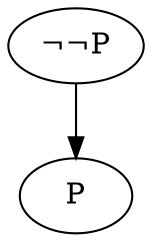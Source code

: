 digraph {
    a [label="¬¬P"];
    b [label="P"];
    a -> b;
}

digraph {
    a [label="P ∧ Q"];
    b [label="P"];
    c [label="Q"];
    a -> b; b -> c;
}

digraph {
    a [label="¬(P ∧ Q)"];
    b [label="¬P"];
    c [label="¬Q"];
    a -> b; a -> c;
}

digraph {
    a [label="P ∨ Q"];
    b [label="P"];
    c [label="Q"];
    a -> b; a -> c;
}

digraph {
    a [label="¬(P ∨ Q)"];
    b [label="¬P"];
    c [label="¬Q"];
    a -> b; b -> c;
}

digraph {
    a [label="P ⊃ Q"];
    b [label="¬P"];
    c [label="Q"];
    a -> b; a -> c;
}

digraph {
    a [label="¬(P ⊃ Q)"];
    b [label="P"];
    c [label="¬Q"];
    a -> b; b -> c;
}

digraph {
    a [label="P ≡ Q"];
    b [label="P"];
    c [label="Q"];
    d [label="¬P"];
    e [label="¬Q"];
    a -> b; b -> c; a -> d; d -> e;
}

digraph {
    a [label="¬(P ≡ Q)"];
    b [label="P"];
    c [label="Q"];
    d [label="¬P"];
    e [label="¬Q"];
    a -> b; b -> e; a -> d; d -> c;
}

digraph {
    a [label="P"];
    b [label="¬P\n🗲"];
    a -> b;
}